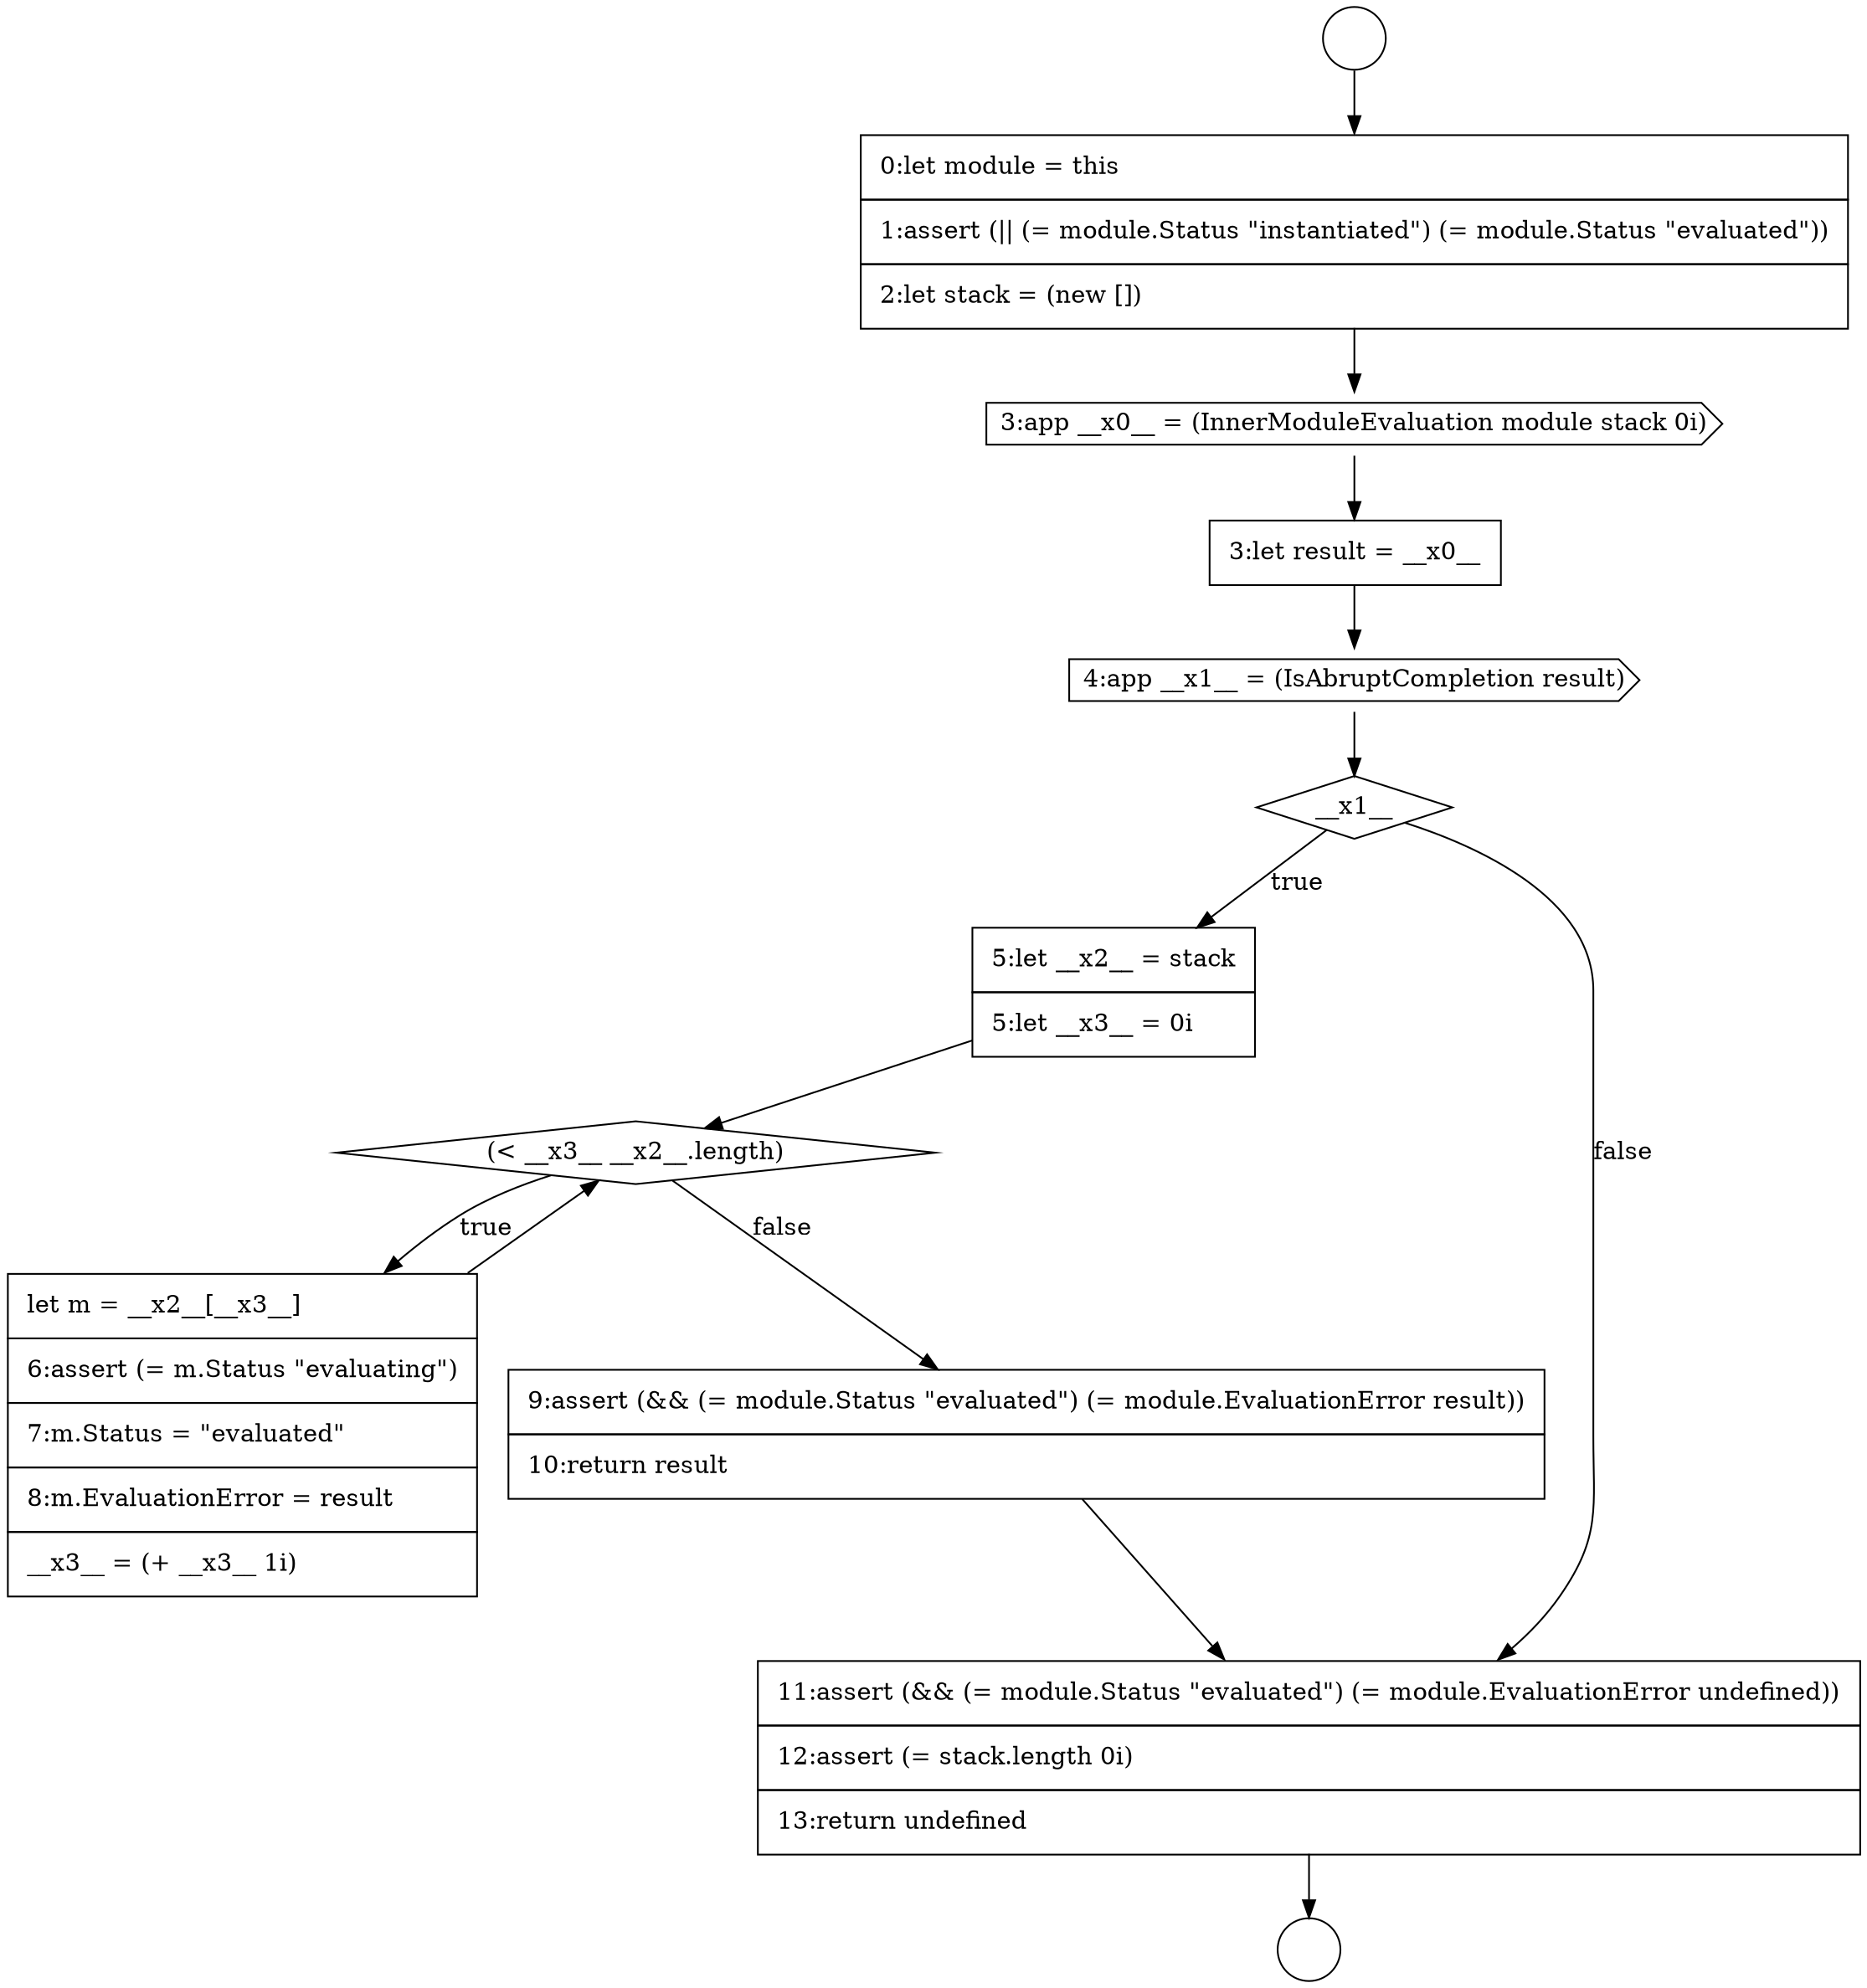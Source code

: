 digraph {
  node10673 [shape=diamond, label=<<font color="black">__x1__</font>> color="black" fillcolor="white" style=filled]
  node10670 [shape=cds, label=<<font color="black">3:app __x0__ = (InnerModuleEvaluation module stack 0i)</font>> color="black" fillcolor="white" style=filled]
  node10671 [shape=none, margin=0, label=<<font color="black">
    <table border="0" cellborder="1" cellspacing="0" cellpadding="10">
      <tr><td align="left">3:let result = __x0__</td></tr>
    </table>
  </font>> color="black" fillcolor="white" style=filled]
  node10668 [shape=circle label=" " color="black" fillcolor="white" style=filled]
  node10674 [shape=none, margin=0, label=<<font color="black">
    <table border="0" cellborder="1" cellspacing="0" cellpadding="10">
      <tr><td align="left">5:let __x2__ = stack</td></tr>
      <tr><td align="left">5:let __x3__ = 0i</td></tr>
    </table>
  </font>> color="black" fillcolor="white" style=filled]
  node10669 [shape=none, margin=0, label=<<font color="black">
    <table border="0" cellborder="1" cellspacing="0" cellpadding="10">
      <tr><td align="left">0:let module = this</td></tr>
      <tr><td align="left">1:assert (|| (= module.Status &quot;instantiated&quot;) (= module.Status &quot;evaluated&quot;))</td></tr>
      <tr><td align="left">2:let stack = (new [])</td></tr>
    </table>
  </font>> color="black" fillcolor="white" style=filled]
  node10678 [shape=none, margin=0, label=<<font color="black">
    <table border="0" cellborder="1" cellspacing="0" cellpadding="10">
      <tr><td align="left">11:assert (&amp;&amp; (= module.Status &quot;evaluated&quot;) (= module.EvaluationError undefined))</td></tr>
      <tr><td align="left">12:assert (= stack.length 0i)</td></tr>
      <tr><td align="left">13:return undefined</td></tr>
    </table>
  </font>> color="black" fillcolor="white" style=filled]
  node10676 [shape=none, margin=0, label=<<font color="black">
    <table border="0" cellborder="1" cellspacing="0" cellpadding="10">
      <tr><td align="left">let m = __x2__[__x3__]</td></tr>
      <tr><td align="left">6:assert (= m.Status &quot;evaluating&quot;)</td></tr>
      <tr><td align="left">7:m.Status = &quot;evaluated&quot;</td></tr>
      <tr><td align="left">8:m.EvaluationError = result</td></tr>
      <tr><td align="left">__x3__ = (+ __x3__ 1i)</td></tr>
    </table>
  </font>> color="black" fillcolor="white" style=filled]
  node10677 [shape=none, margin=0, label=<<font color="black">
    <table border="0" cellborder="1" cellspacing="0" cellpadding="10">
      <tr><td align="left">9:assert (&amp;&amp; (= module.Status &quot;evaluated&quot;) (= module.EvaluationError result))</td></tr>
      <tr><td align="left">10:return result</td></tr>
    </table>
  </font>> color="black" fillcolor="white" style=filled]
  node10675 [shape=diamond, label=<<font color="black">(&lt; __x3__ __x2__.length)</font>> color="black" fillcolor="white" style=filled]
  node10672 [shape=cds, label=<<font color="black">4:app __x1__ = (IsAbruptCompletion result)</font>> color="black" fillcolor="white" style=filled]
  node10667 [shape=circle label=" " color="black" fillcolor="white" style=filled]
  node10669 -> node10670 [ color="black"]
  node10667 -> node10669 [ color="black"]
  node10678 -> node10668 [ color="black"]
  node10671 -> node10672 [ color="black"]
  node10673 -> node10674 [label=<<font color="black">true</font>> color="black"]
  node10673 -> node10678 [label=<<font color="black">false</font>> color="black"]
  node10674 -> node10675 [ color="black"]
  node10676 -> node10675 [ color="black"]
  node10677 -> node10678 [ color="black"]
  node10670 -> node10671 [ color="black"]
  node10675 -> node10676 [label=<<font color="black">true</font>> color="black"]
  node10675 -> node10677 [label=<<font color="black">false</font>> color="black"]
  node10672 -> node10673 [ color="black"]
}
